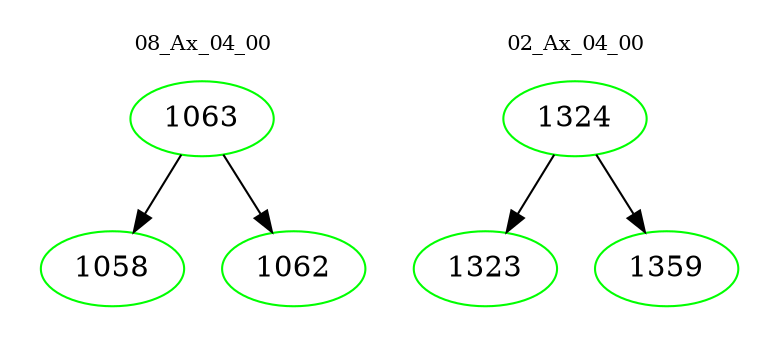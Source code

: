 digraph{
subgraph cluster_0 {
color = white
label = "08_Ax_04_00";
fontsize=10;
T0_1063 [label="1063", color="green"]
T0_1063 -> T0_1058 [color="black"]
T0_1058 [label="1058", color="green"]
T0_1063 -> T0_1062 [color="black"]
T0_1062 [label="1062", color="green"]
}
subgraph cluster_1 {
color = white
label = "02_Ax_04_00";
fontsize=10;
T1_1324 [label="1324", color="green"]
T1_1324 -> T1_1323 [color="black"]
T1_1323 [label="1323", color="green"]
T1_1324 -> T1_1359 [color="black"]
T1_1359 [label="1359", color="green"]
}
}

